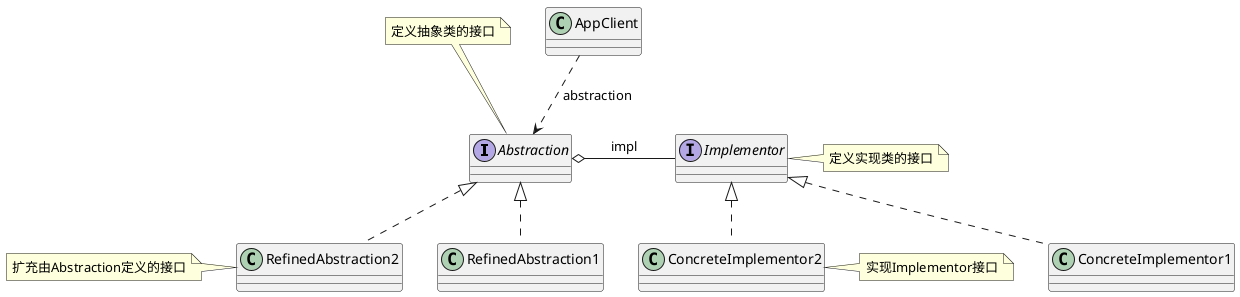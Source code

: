 @startuml
'https://plantuml.com/class-diagram

interface Abstraction
note top of Abstraction: 定义抽象类的接口

class RefinedAbstraction2
class RefinedAbstraction1
note left of RefinedAbstraction2: 扩充由Abstraction定义的接口

Abstraction <|.. RefinedAbstraction2
Abstraction <|.. RefinedAbstraction1

interface Implementor
note right of Implementor: 定义实现类的接口

class ConcreteImplementor1
class ConcreteImplementor2
note right of ConcreteImplementor2: 实现Implementor接口

Implementor <|.. ConcreteImplementor2
Implementor <|.. ConcreteImplementor1

Abstraction o- Implementor: impl

class AppClient
AppClient ..> Abstraction: abstraction

@enduml